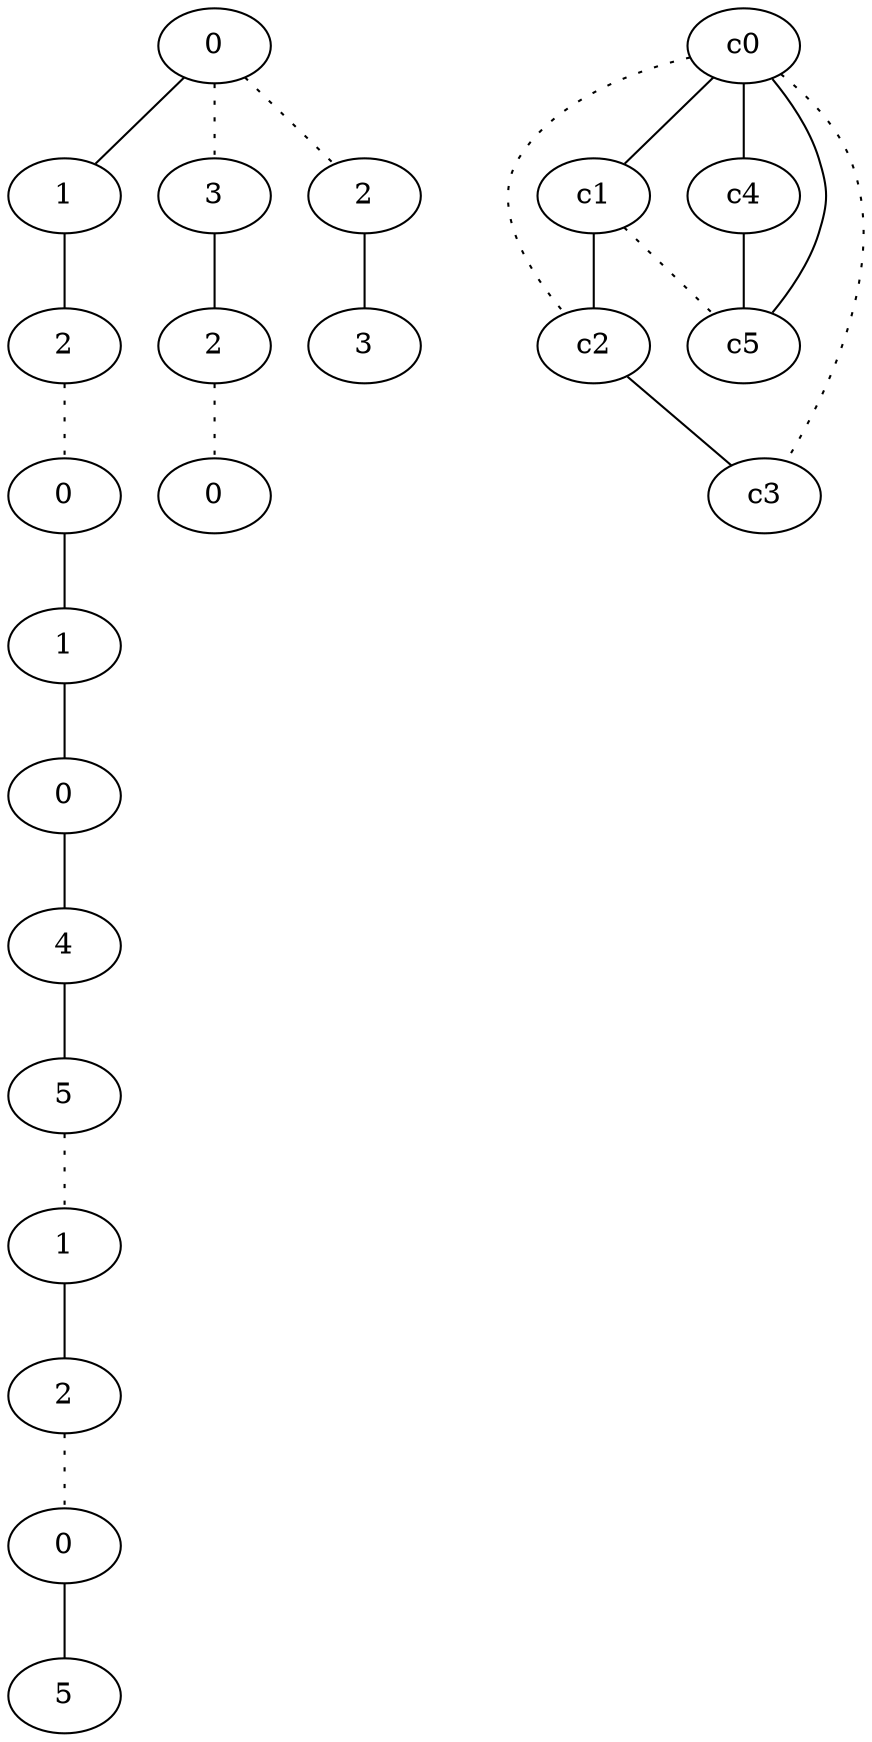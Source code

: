 graph {
a0[label=0];
a1[label=1];
a2[label=2];
a3[label=0];
a4[label=1];
a5[label=0];
a6[label=4];
a7[label=5];
a8[label=1];
a9[label=2];
a10[label=0];
a11[label=5];
a12[label=3];
a13[label=2];
a14[label=0];
a15[label=2];
a16[label=3];
a0 -- a1;
a0 -- a12 [style=dotted];
a0 -- a15 [style=dotted];
a1 -- a2;
a2 -- a3 [style=dotted];
a3 -- a4;
a4 -- a5;
a5 -- a6;
a6 -- a7;
a7 -- a8 [style=dotted];
a8 -- a9;
a9 -- a10 [style=dotted];
a10 -- a11;
a12 -- a13;
a13 -- a14 [style=dotted];
a15 -- a16;
c0 -- c1;
c0 -- c2 [style=dotted];
c0 -- c3 [style=dotted];
c0 -- c4;
c0 -- c5;
c1 -- c2;
c1 -- c5 [style=dotted];
c2 -- c3;
c4 -- c5;
}
